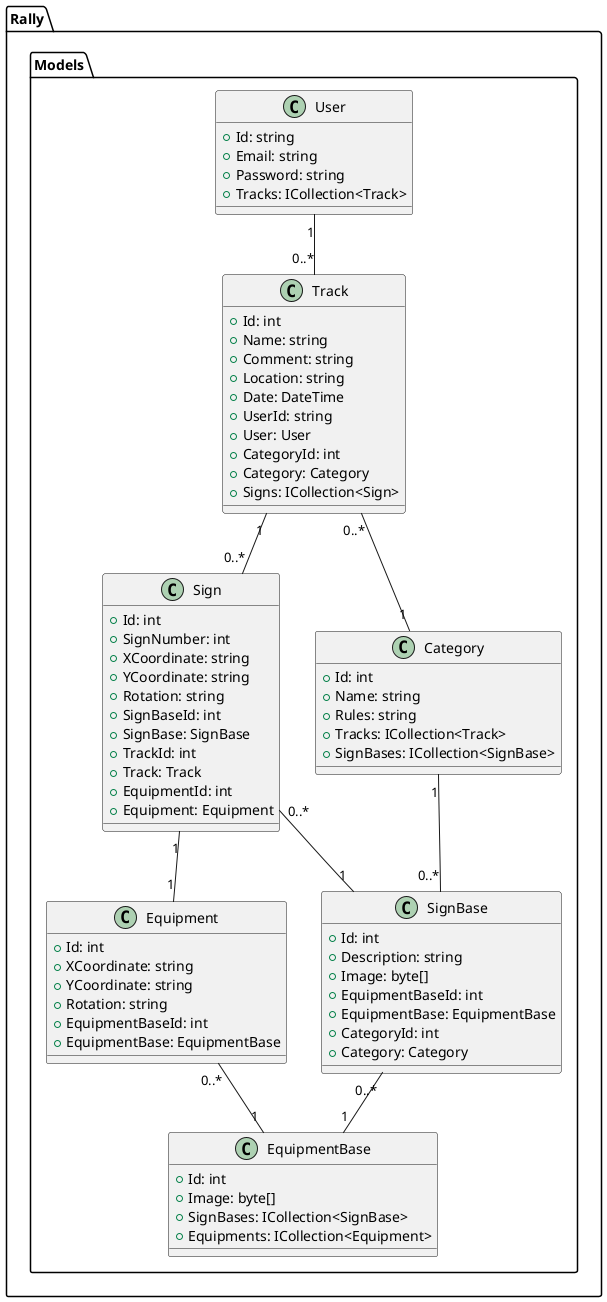 @startuml Low level Class Diagram for models

namespace Rally.Models {
    class User {
        + Id: string
        + Email: string
        + Password: string
        + Tracks: ICollection<Track>
    }

    class Track {
        + Id: int
        + Name: string
        + Comment: string
        + Location: string
        + Date: DateTime
        + UserId: string
        + User: User
        + CategoryId: int
        + Category: Category
        + Signs: ICollection<Sign>
    }

    class Sign {
        + Id: int
        + SignNumber: int
        + XCoordinate: string
        + YCoordinate: string
        + Rotation: string
        + SignBaseId: int
        + SignBase: SignBase
        + TrackId: int
        + Track: Track
        + EquipmentId: int
        + Equipment: Equipment
    }

    class Equipment {
        + Id: int
        + XCoordinate: string
        + YCoordinate: string
        + Rotation: string
        + EquipmentBaseId: int
        + EquipmentBase: EquipmentBase
    }

    class EquipmentBase {
        + Id: int
        + Image: byte[]
        + SignBases: ICollection<SignBase>
        + Equipments: ICollection<Equipment>
    }

    class SignBase {
        + Id: int
        + Description: string
        + Image: byte[]
        + EquipmentBaseId: int
        + EquipmentBase: EquipmentBase
        + CategoryId: int
        + Category: Category
    }

    class Category {
        + Id: int
        + Name: string
        + Rules: string
        + Tracks: ICollection<Track>
        + SignBases: ICollection<SignBase>
    }

    User "1" -- "0..*" Track
    Track "0..*" -- "1" Category
    Track "1" -- "0..*" Sign
    Sign "0..*" -- "1" SignBase
    Sign "1" -- "1" Equipment
    Equipment "0..*" -- "1" EquipmentBase
    SignBase "0..*" -- "1" EquipmentBase
    Category "1" -- "0..*" SignBase

}

@enduml